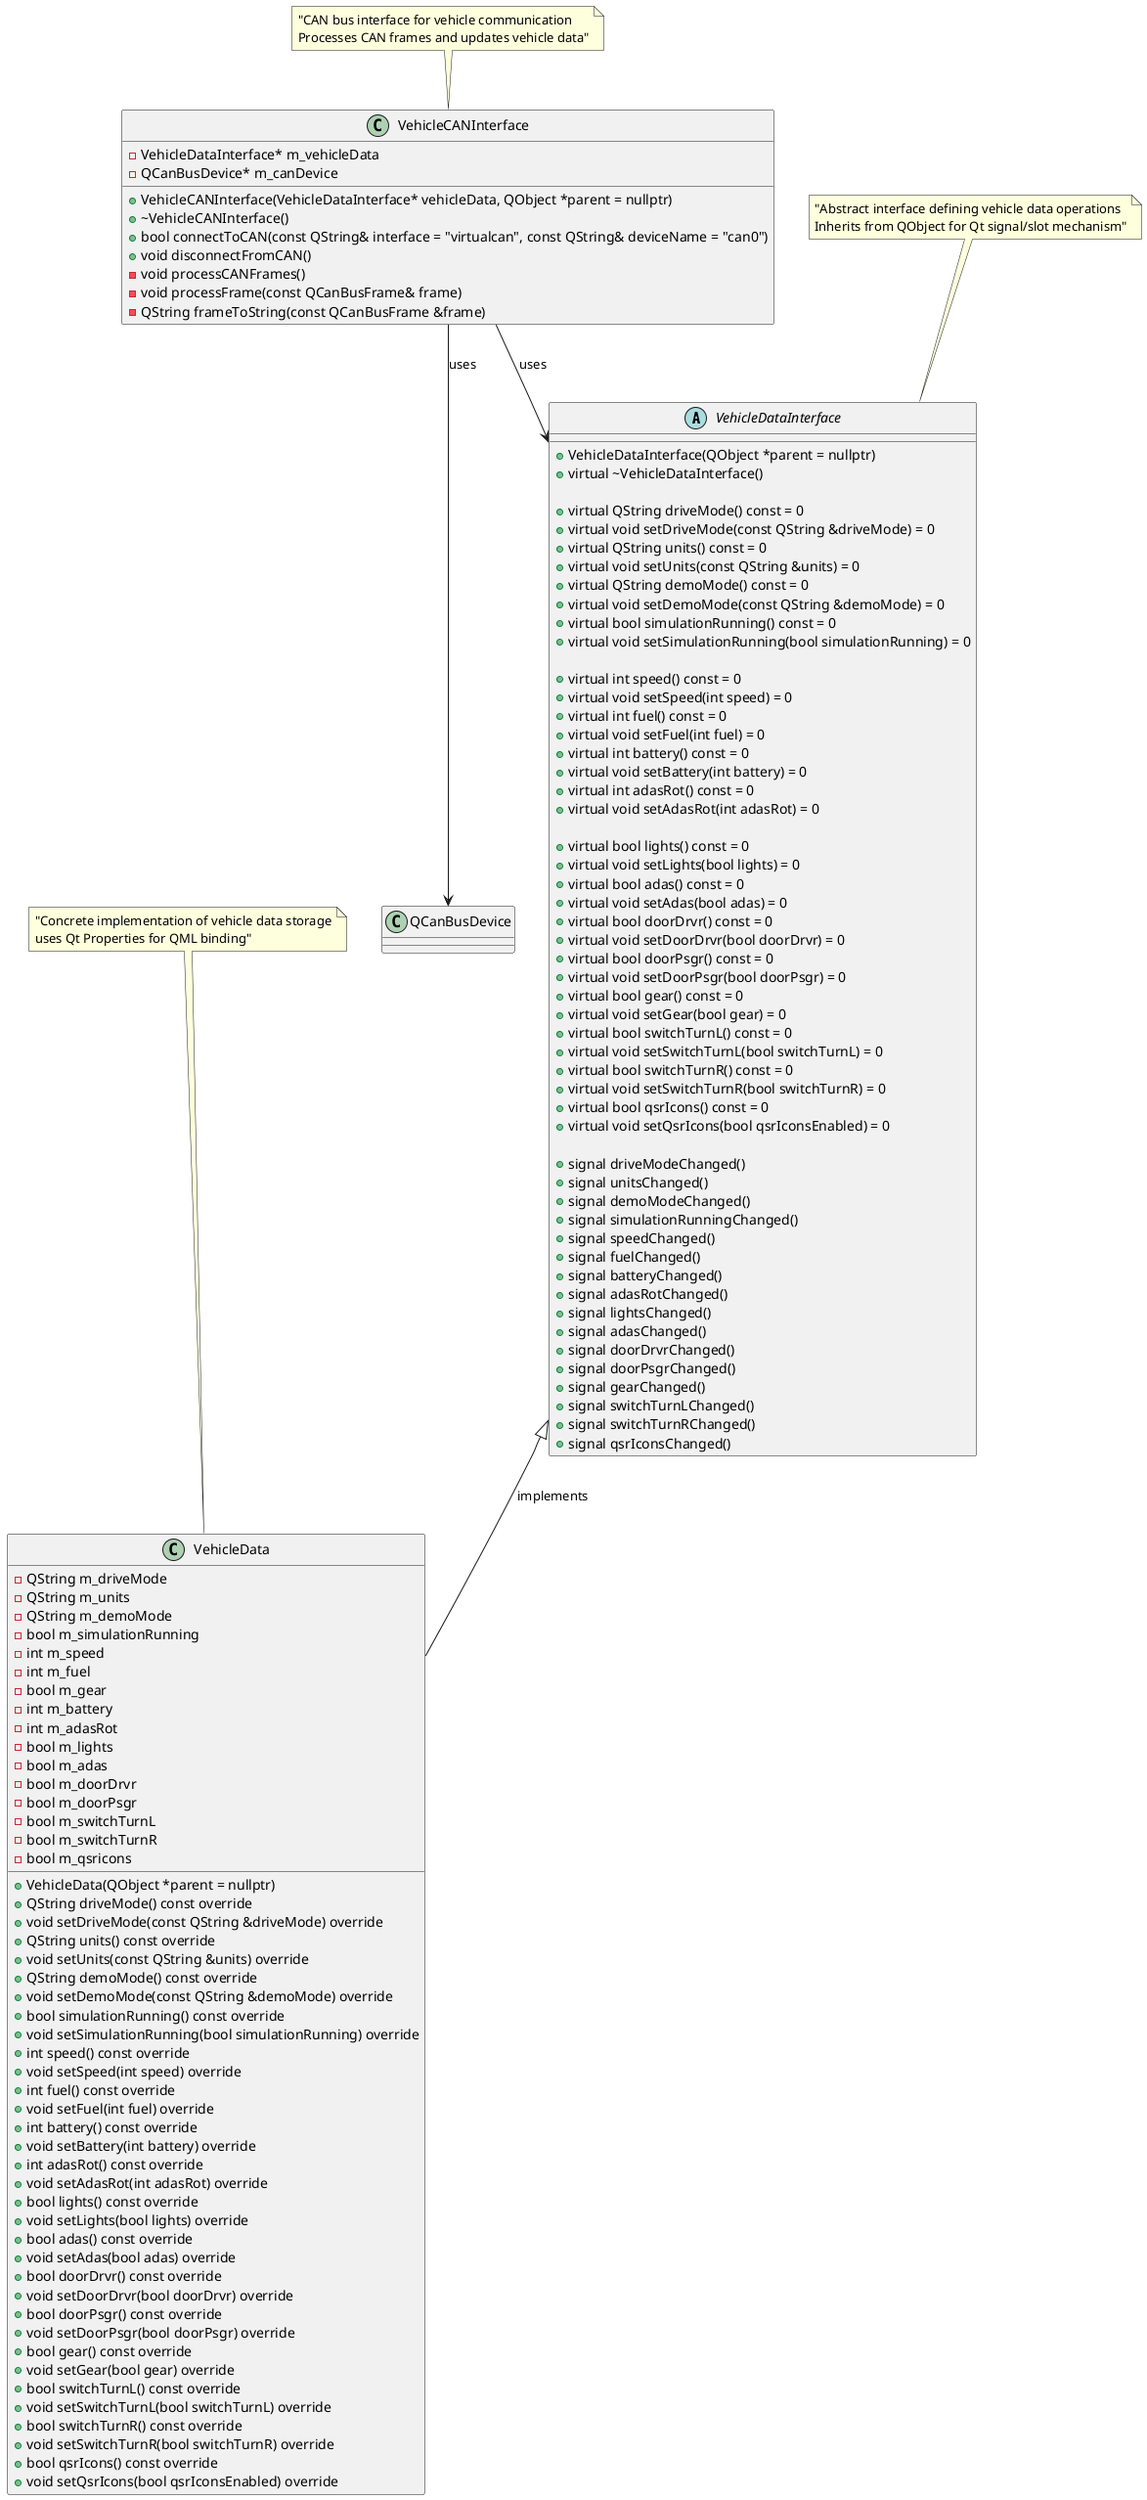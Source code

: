 @startuml Vehicle Data System Class Diagram

!define INTERFACE <<interface>>

abstract class VehicleDataInterface {
    +VehicleDataInterface(QObject *parent = nullptr)
    +virtual ~VehicleDataInterface()
    
    ' Drive Mode & Settings
    +virtual QString driveMode() const = 0
    +virtual void setDriveMode(const QString &driveMode) = 0
    +virtual QString units() const = 0
    +virtual void setUnits(const QString &units) = 0
    +virtual QString demoMode() const = 0
    +virtual void setDemoMode(const QString &demoMode) = 0
    +virtual bool simulationRunning() const = 0
    +virtual void setSimulationRunning(bool simulationRunning) = 0
    
    ' Vehicle Status
    +virtual int speed() const = 0
    +virtual void setSpeed(int speed) = 0
    +virtual int fuel() const = 0
    +virtual void setFuel(int fuel) = 0
    +virtual int battery() const = 0
    +virtual void setBattery(int battery) = 0
    +virtual int adasRot() const = 0
    +virtual void setAdasRot(int adasRot) = 0
    
    ' System States
    +virtual bool lights() const = 0
    +virtual void setLights(bool lights) = 0
    +virtual bool adas() const = 0
    +virtual void setAdas(bool adas) = 0
    +virtual bool doorDrvr() const = 0
    +virtual void setDoorDrvr(bool doorDrvr) = 0
    +virtual bool doorPsgr() const = 0
    +virtual void setDoorPsgr(bool doorPsgr) = 0
    +virtual bool gear() const = 0
    +virtual void setGear(bool gear) = 0
    +virtual bool switchTurnL() const = 0
    +virtual void setSwitchTurnL(bool switchTurnL) = 0
    +virtual bool switchTurnR() const = 0
    +virtual void setSwitchTurnR(bool switchTurnR) = 0
    +virtual bool qsrIcons() const = 0
    +virtual void setQsrIcons(bool qsrIconsEnabled) = 0
    
    ' Signals
    +signal driveModeChanged()
    +signal unitsChanged()
    +signal demoModeChanged()
    +signal simulationRunningChanged()
    +signal speedChanged()
    +signal fuelChanged()
    +signal batteryChanged()
    +signal adasRotChanged()
    +signal lightsChanged()
    +signal adasChanged()
    +signal doorDrvrChanged()
    +signal doorPsgrChanged()
    +signal gearChanged()
    +signal switchTurnLChanged()
    +signal switchTurnRChanged()
    +signal qsrIconsChanged()
}

class VehicleData {
    -QString m_driveMode
    -QString m_units
    -QString m_demoMode
    -bool m_simulationRunning
    -int m_speed
    -int m_fuel
    -bool m_gear
    -int m_battery
    -int m_adasRot
    -bool m_lights
    -bool m_adas
    -bool m_doorDrvr
    -bool m_doorPsgr
    -bool m_switchTurnL
    -bool m_switchTurnR
    -bool m_qsricons
    
    +VehicleData(QObject *parent = nullptr)
    +QString driveMode() const override
    +void setDriveMode(const QString &driveMode) override
    +QString units() const override
    +void setUnits(const QString &units) override
    +QString demoMode() const override
    +void setDemoMode(const QString &demoMode) override
    +bool simulationRunning() const override
    +void setSimulationRunning(bool simulationRunning) override
    +int speed() const override
    +void setSpeed(int speed) override
    +int fuel() const override
    +void setFuel(int fuel) override
    +int battery() const override
    +void setBattery(int battery) override
    +int adasRot() const override
    +void setAdasRot(int adasRot) override
    +bool lights() const override
    +void setLights(bool lights) override
    +bool adas() const override
    +void setAdas(bool adas) override
    +bool doorDrvr() const override
    +void setDoorDrvr(bool doorDrvr) override
    +bool doorPsgr() const override
    +void setDoorPsgr(bool doorPsgr) override
    +bool gear() const override
    +void setGear(bool gear) override
    +bool switchTurnL() const override
    +void setSwitchTurnL(bool switchTurnL) override
    +bool switchTurnR() const override
    +void setSwitchTurnR(bool switchTurnR) override
    +bool qsrIcons() const override
    +void setQsrIcons(bool qsrIconsEnabled) override
}

class VehicleCANInterface {
    -VehicleDataInterface* m_vehicleData
    -QCanBusDevice* m_canDevice
    
    +VehicleCANInterface(VehicleDataInterface* vehicleData, QObject *parent = nullptr)
    +~VehicleCANInterface()
    +bool connectToCAN(const QString& interface = "virtualcan", const QString& deviceName = "can0")
    +void disconnectFromCAN()
    -void processCANFrames()
    -void processFrame(const QCanBusFrame& frame)
    -QString frameToString(const QCanBusFrame &frame)
}

' Relationships
VehicleDataInterface <|-- VehicleData : implements
VehicleCANInterface --> VehicleDataInterface : uses
VehicleCANInterface --> QCanBusDevice : uses

note top of VehicleDataInterface : "Abstract interface defining vehicle data operations\nInherits from QObject for Qt signal/slot mechanism"
note top of VehicleData : "Concrete implementation of vehicle data storage\nuses Qt Properties for QML binding"
note top of VehicleCANInterface : "CAN bus interface for vehicle communication\nProcesses CAN frames and updates vehicle data"

@enduml